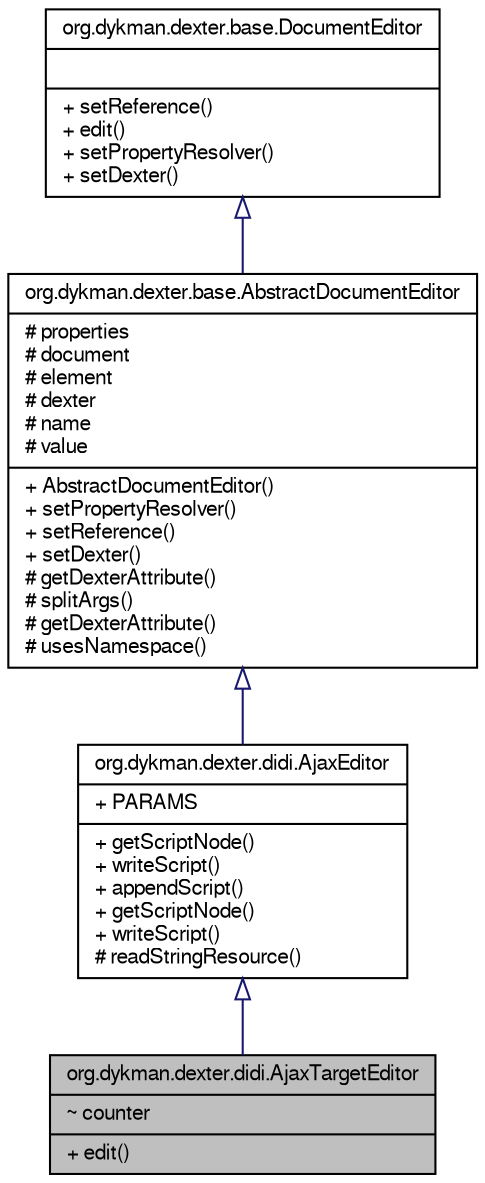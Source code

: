 digraph G
{
  bgcolor="transparent";
  edge [fontname="FreeSans",fontsize=10,labelfontname="FreeSans",labelfontsize=10];
  node [fontname="FreeSans",fontsize=10,shape=record];
  Node1 [label="{org.dykman.dexter.didi.AjaxTargetEditor\n|~ counter\l|+ edit()\l}",height=0.2,width=0.4,color="black", fillcolor="grey75", style="filled" fontcolor="black"];
  Node2 -> Node1 [dir=back,color="midnightblue",fontsize=10,style="solid",arrowtail="empty",fontname="FreeSans"];
  Node2 [label="{org.dykman.dexter.didi.AjaxEditor\n|+ PARAMS\l|+ getScriptNode()\l+ writeScript()\l+ appendScript()\l+ getScriptNode()\l+ writeScript()\l# readStringResource()\l}",height=0.2,width=0.4,color="black",URL="$classorg_1_1dykman_1_1dexter_1_1didi_1_1AjaxEditor.html"];
  Node3 -> Node2 [dir=back,color="midnightblue",fontsize=10,style="solid",arrowtail="empty",fontname="FreeSans"];
  Node3 [label="{org.dykman.dexter.base.AbstractDocumentEditor\n|# properties\l# document\l# element\l# dexter\l# name\l# value\l|+ AbstractDocumentEditor()\l+ setPropertyResolver()\l+ setReference()\l+ setDexter()\l# getDexterAttribute()\l# splitArgs()\l# getDexterAttribute()\l# usesNamespace()\l}",height=0.2,width=0.4,color="black",URL="$classorg_1_1dykman_1_1dexter_1_1base_1_1AbstractDocumentEditor.html"];
  Node4 -> Node3 [dir=back,color="midnightblue",fontsize=10,style="solid",arrowtail="empty",fontname="FreeSans"];
  Node4 [label="{org.dykman.dexter.base.DocumentEditor\n||+ setReference()\l+ edit()\l+ setPropertyResolver()\l+ setDexter()\l}",height=0.2,width=0.4,color="black",URL="$interfaceorg_1_1dykman_1_1dexter_1_1base_1_1DocumentEditor.html"];
}

